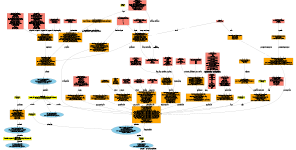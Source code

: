 // Copyright (c) 2019 Jeff Boody
//
// Permission is hereby granted, free of charge, to any person obtaining a
// copy of this software and associated documentation files (the "Software"),
// to deal in the Software without restriction, including without limitation
// the rights to use, copy, modify, merge, publish, distribute, sublicense,
// and/or sell copies of the Software, and to permit persons to whom the
// Software is furnished to do so, subject to the following conditions:
//
// The above copyright notice and this permission notice shall be included
// in all copies or substantial portions of the Software.
//
// THE SOFTWARE IS PROVIDED "AS IS", WITHOUT WARRANTY OF ANY KIND, EXPRESS OR
// IMPLIED, INCLUDING BUT NOT LIMITED TO THE WARRANTIES OF MERCHANTABILITY,
// FITNESS FOR A PARTICULAR PURPOSE AND NONINFRINGEMENT. IN NO EVENT SHALL THE
// AUTHORS OR COPYRIGHT HOLDERS BE LIABLE FOR ANY CLAIM, DAMAGES OR OTHER
// LIABILITY, WHETHER IN AN ACTION OF CONTRACT, TORT OR OTHERWISE, ARISING FROM,
// OUT OF OR IN CONNECTION WITH THE SOFTWARE OR THE USE OR OTHER DEALINGS IN
// THE SOFTWARE.

// sudo apt-get install graphviz
// dot -Tpdf graphics-pipelines.dot -o graphics-pipelines.pdf
// xdot ch7-graphics-pipelines.dot
digraph GRAPHICS_PIPELINES
{
	label="Chapter 7. Graphics Pipelines";
	fontsize=20;
	size="2,1";
	ratio=fill;

	// handles
	VkDevice         [shape=box, fillcolor=yellow, style=filled, label="VkDevice\nSee CH1"];
	VkImageView      [shape=box, fillcolor=yellow, style=filled, label="VkImageView\nSee CH2"];
	VkPipeline       [shape=box, fillcolor=yellow, style=filled, label="VkPipeline\nSee CH6"];
	VkPipelineCache  [shape=box, fillcolor=yellow, style=filled, label="VkPipelineCache\nSee CH6"];
	VkShaderModule   [shape=box, fillcolor=yellow, style=filled, label="VkShaderModule\nSee CH6"];
	VkPipelineLayout [shape=box, fillcolor=yellow, style=filled, label="VkPipelineLayout\nSee CH6"];
	VkRenderPass     [shape=box, fillcolor=yellow, style=filled, label="VkRenderPass\nA render pass describes how the collection of framebuffer attachments\nare used across the rendering subpasses."];
	VkFramebuffer    [shape=box, fillcolor=yellow, style=filled, label="VkFramebuffer\nFramebuffers represent a collection of specific image attachments that\na render pass uses."];

	// enums
	VkPrimitiveTopology      [shape=box, fillcolor=salmon, style=filled, label="VkPrimitiveTopology\n(VK_PRIMITIVE_TOPOLOGY_)\nPOINT_LIST\nLINE_LIST\nTRIANGLE_LIST\nLINE_STRIP\nTRIANGLE_STRIP\nTRIANGLE_FAN\nLINE_LIST_WITH_ADJACENCY\nTRIANGLE_LIST_WITH_ADJACENCY\nTRIANGLE_STRIP_WITH_ADJACENCY\nPATCH_LIST"];
	VkPolygonMode            [shape=box, fillcolor=salmon, style=filled, label="VkPolygonMode\n(VK_POLYGON_MODE_)\nFILL\nLINE\nPOINT"];
	VkCullModeFlags          [shape=box, fillcolor=salmon, style=filled, label="VkCullModeFlags\n(VK_CULL_MODE_)\nFRONT_BIT\nBACK_BIT\nFRONT_AND_BACK"];
	VkFrontFace              [shape=box, fillcolor=salmon, style=filled, label="VkFrontFace\n(VK_FRONT_FACE_)\nCOUNTER_CLOCKWISE\nCLOCKWISE"];
	VkColorComponentFlagBits [shape=box, fillcolor=salmon, style=filled, label="VkColorComponentFlagBits\n(VK_COLOR_COMPONENT_)\nR_BIT\nG_BIT\nB_BIT\nA_BIT"];
	VkDynamicState           [shape=box, fillcolor=salmon, style=filled, label="VkDynamicState\n(VK_DYNAMIC_STATE_)\nVIEWPORT\nSCISSOR\nLINE_WIDTH\nDEPTH_BIAS\nBLEND_CONSTANTS\nDEPTH_BOUNDS\nSTENCIL_COMPARE_MASK\nSTENCIL_WRITE_MASK\nSTENCIL_REFERENCE"];
	VkImageLayout            [shape=box, fillcolor=salmon, style=filled, label="VkImageLayout\n(VK_IMAGE_LAYOUT_)\nUNDEFINED\nGENERAL\nCOLOR_ATTACHMENT\nDEPTH_STENCIL_ATTACHMENT_OPTIMAL\nDEPTH_STENCIL_READ_ONLY_OPTIMAL\nSHADER_READ_ONLY_OPTIMAL\nTRANSFER_SRC_OPTIMAL\nTRANSFER_DST_OPTIMAL\nPREINITIALIZED\nPRESENT_SRC_KHR"];
	VkPipelineBindPoint      [shape=box, fillcolor=salmon, style=filled, label="VkPipelineBindPoint\n(VK_PIPELINE_BIND_POINT_*)\nGRAPHICS\nCOMPUTE"];
	VkPipelineStageFlagBits  [shape=box, fillcolor=salmon, style=filled, label="VkPipelineStageFlagBits\n(VK_PIPELINE_STAGE_*_BIT)\nTOP_OF_PIPE\nDRAW_INDIRECT\nVERTEX_INPUT\nVERTEX_SHADER\nTESSELLATION_CONTROL_SHADER\nTESSELLATION_EVALUATION_SHADER\nGEOMETRY_SHADER\nFRAGMENT_SHADER\nEARLY_FRAGMENT_TESTS\nLATE_FRAGMENT_TESTS\nCOLOR_ATTACHMENT_OUTPUT\nCOMPUTE_SHADER\nTRANSFER\nBOTTOM_OF_PIPE\nHOST\nALL_GRAPHICS\nALL_COMMANDS"];
	VkAccessFlags            [shape=box, fillcolor=salmon, style=filled, label="VkAccessFlags\n(VK_ACCESS_*_BIT)\nINDIRECT_COMMAND_READ\nINDEX_READ\nVERTEX_ATTRIBUTE_READ\nUNIFORM_READ\nINPUT_ATTACHMENT_READ\nSHADER_READ\nSHADER_WRITE\nCOLOR_ATTACHMENT_READ\nCOLOR_ATTACHMENT_WRITE\nDEPTH_STENCIL_ATTACHMENT_READ\nDEPTH_STENCIL_ATTACHMENT_WRITE\nTRANSFER_READ\nTRANSFER_WRITE\nHOST_READ\nHOST_WRITE\nMEMORY_READ\nMEMORY_WRITE"];
	VkDependencyFlags        [shape=box, fillcolor=salmon, style=filled, label="VkDependencyFlags\n(VK_DEPENDENCY_*_BIT)\nBY_REGION\nDEVICE_GROUP\nVIEW_LOCAL"];
	VkFormat                 [shape=box, fillcolor=salmon, style=filled, label="VkFormat\n(too many to list)"];
	VkSampleCountFlagBits    [shape=box, fillcolor=salmon, style=filled, label="VkSampleCountFlagBits\n(VK_SAMPLE_COUNT_*_BIT)\n1\n2\n4\n8\n16\n32\n64"];
	VkAttachmentLoadOp       [shape=box, fillcolor=salmon, style=filled, label="VkAttachmentLoadOp\n(VK_ATTACHMENT_LOAD_OP_*)\nLOAD\nCLEAR\nDONT_CARE"];
	VkAttachmentStoreOp      [shape=box, fillcolor=salmon, style=filled, label="VkAttachmentStoreOp\n(VK_ATTACHMENT_STORE_OP_*)\nSTORE\nDONT_CARE"];
	VkCompareOp              [shape=box, fillcolor=salmon, style=filled, label="VkCompareOp\nVK_COMPARE_OP_*\nNEVER\nLESS\nEQUAL\nLESS_OR_EQUAL\nGREATER\nNOT_EQUAL\nGREATER_OR_EQUAL\nALWAYS"];
	VkStencilOp              [shape=box, fillcolor=salmon, style=filled, label="VkStencilOp\nVK_STENCIL_OP_*\nZERO\nREPLACE\nINCREMENT_AND_CLAMP\nDECREMENT_AND_CLAMP\nINVERT\nINCREMENT_AND_WRAP\nDECREMENT_AND_WRAP"];
	VkBlendFactor            [shape=box, fillcolor=salmon, style=filled, label="VkBlendFactor\nVK_BLEND_FACTOR_*\nZERO\nONE\nSRC_COLOR\nONE_MINUS_SRC_COLOR\nDST_COLOR\nONE_MINUS_DST_COLOR\nSRC_ALPHA\nONE_MINUS_SRC_ALPHA\nDST_ALPHA\nONE_MINUS_DST_ALPHA\nCONSTANT_COLOR\nONE_MINUS_CONSTANT_COLOR\nCONSTANT_ALPHA\nONE_MINUS_CONSTANT_ALPHA\nSRC_ALPHA_SATURATE\nSRC1_COLOR\nONE_MINUS_SRC1_COLOR\nSRC1_ALPHA\nONE_MINUS_SRC1_ALPHA"];
	VkBlendOp                [shape=box, fillcolor=salmon, style=filled, label="VkBlendOp\nVK_BLEND_OP_*\nADD\nSUBTRACT\nREVERSE_SUBTRACT\nMIN\nMAX"];
	VkLogicOp                [shape=box, fillcolor=salmon, style=filled, label="VkLogicOp\nVK_LOGIC_OP_*\nCLEAR\nAND\nAND_REVERSE\nCOPY\nAND_INVERTED\nNO_OP\nXOR\nOR\nNOR\nEQUIVALENT\nINVERT\nOR_REVERSE\nCOPY_INVERTED\nOR_INVERTED\nNAND\nSET"];
	VkShaderStageFlagBits    [shape=box, fillcolor=salmon, style=filled, label="VkShaderStageFlagBits\n(VK_SHADER_STAGE_*)\nVERTEX_BIT\nTESSELLATION_CONTROL_BIT\nTESSELLATION_EVALUATION_BIT\nGEOMETRY_BIT\nFRAGMENT_BIT\nCOMPUTE_BIT\nALL_GRAPHICS\nALL"];
	VkVertexInputRate        [shape=box, fillcolor=salmon, style=filled, label="VkVertexInputRate\nVK_VERTEX_IMPUT_RATE_*\nVERTEX\nINSTANCE"];

	// structures
	VkRenderPassCreateInfo                 [shape=box, fillcolor=orange, style=filled, label="VkRenderPassCreateInfo\nVkStructureType sType;\nconst void* pNext;\nVkRenderPassCreateFlags flags;\nuint32_t attachmentCount;\nconst VkAttachmentDescription* pAttachments;\nuint32_t subpassCount;\nconst VkSubpassDescription* pSubpasses;\nuint32_t dependencyCount;\nconst VkSubpassDependency* pDependencies;"];
	VkAttachmentDescription                [shape=box, fillcolor=orange, style=filled, label="VkAttachmentDescription\nVkAttachmentDescriptionFlags flags;\nVkFormat format;\nVkSampleCountFlagBits samples;\nVkAttachmentLoadOp loadOp;\nVkAttachmentStoreOp storeOp;\nVkAttachmentLoadOp stencilLoadOp;\nVkAttachmentStoreOp stencilStoreOp;\nVkImageLayout initialLayout;\nVkImageLayout finalLayout;"];
	VkSubpassDescription                   [shape=box, fillcolor=orange, style=filled, label="VkSubpassDescription\nVkSubpassDescriptionFlags flags;\nVkPipelineBindPoint pipelineBindPoint;\nuint32_t inputAttachmentCount;\nconst VkAttachmentReference* pInputAttachments;\nuint32_t colorAttachmentCount;\nconst VkAttachmentReference* pColorAttachments;\nconst VkAttachmentReference* pResolveAttachments;\nconst VkAttachmentReference* pDepthStencilAttachment;\nuint32_t preserveAttachmentCount;\nconst uint32_t* pPreserveAttachments;"];
	VkAttachmentReference                  [shape=box, fillcolor=orange, style=filled, label="VkAttachmentReference\nuint32_t attachment; (index into VkRenderPassCreateInfo.pAttachments)\nVkImageLayout layout;"];
	VkSubpassDependency                    [shape=box, fillcolor=orange, style=filled, label="VkSubpassDependency\nuint32_t srcSubpass;\nuint32_t dstSubpass;\nVkPipelineStageFlags srcStageMask;\nVkPipelineStageFlags dstStageMask;\nVkAccessFlags srcAccessMask;\nVkAccessFlags dstAccessMask;\nVkDependencyFlags dependencyFlags;"];
	VkFramebufferCreateInfo                [shape=box, fillcolor=orange, style=filled, label="VkFramebufferCreateInfo\nsType\nVkStructureType sType;\nconst void* pNext;\nVkFramebufferCreateFlags flags;\nVkRenderPass renderPass;\nuint32_t attachmentCount;\nconst VkImageView* pAttachments;\nuint32_t width;\nuint32_t height;\nuint32_t layers;"];
	VkGraphicsPipelineCreateInfo           [shape=box, fillcolor=orange, style=filled, label="VkGraphicsPipelineCreateInfo\nVkStructureType sType;\nconst void* pNext;\nVkPipelineCreateFlags flags;\nuint32_t stageCount;\nconst VkPipelineShaderStageCreateInfo* pStages;\nconst VkPipelineVertexInputStateCreateInfo* pVertexInputState;\nconst VkPipelineInputAssemblyStateCreateInfo* pInputAssemblyState;\nconst VkPipelineTessellationStateCreateInfo* pTessellationState;\nconst VkPipelineViewportStateCreateInfo* pViewportState;\nconst VkPipelineRasterizationStateCreateInfo* pRasterizationState;\nconst VkPipelineMultisampleStateCreateInfo* pMultisampleState;\nconst VkPipelineDepthStencilStateCreateInfo* pDepthStencilState;\nconst VkPipelineColorBlendStateCreateInfo* pColorBlendState;\nconst VkPipelineDynamicStateCreateInfo* pDynamicState;\nVkPipelineLayout layout;\nVkRenderPass renderPass;\nuint32_t subpass;\nVkPipeline basePipelineHandle;\nint32_t basePipelineIndex;"];
	VkPipelineShaderStageCreateInfo        [shape=box, fillcolor=orange, style=filled, label="VkPipelineShaderStageCreateInfo\nVkStructureType sType;\nconst void* pNext;\nVkPipelineShaderStageCreateFlags flags;\nVkShaderStageFlagBits stage;\nVkShaderModule module;\nconst char* pName;\nconst VkSpecializationInfo* pSpecializationInfo;"];
	VkPipelineVertexInputStateCreateInfo   [shape=box, fillcolor=orange, style=filled, label="VkPipelineVertexInputStateCreateInfo\nVkStructureType sType;\nconst void* pNext;\nVkPipelineVertexInputStateCreateFlags flags;\nuint32_t vertexBindingDescriptionCount;\nconst VkVertexInputBindingDescription* pVertexBindingDescriptions;\nuint32_t vertexAttributeDescriptionCount;\nconst VkVertexInputAttributeDescription* pVertexAttributeDescriptions;"];
	VkVertexInputBindingDescription        [shape=box, fillcolor=orange, style=filled, label="VkVertexInputBindingDescription\nuint32_t binding;\nuint32_t stride;\nVkVertexInputRate inputRate;"];
	VkVertexInputAttributeDescription      [shape=box, fillcolor=orange, style=filled, label="VkVertexInputAttributeDescription\nuint32_t location;\nuint32_t binding;\nVkFormat format;\nuint32_t offset;"];
	VkPipelineInputAssemblyStateCreateInfo [shape=box, fillcolor=orange, style=filled, label="VkPipelineInputAssemblyStateCreateInfo\nVkStructureType sType;\nconst void* pNext;\nVkPipelineInputAssemblyStateCreateFlags flags;\nVkPrimitiveTopology topology;\nVkBool32 primitiveRestartEnable;"];
	VkPipelineTessellationStateCreateInfo  [shape=box, fillcolor=orange, style=filled, label="VkPipelineTessellationStateCreateInfo\nVkStructureType sType;\nconst void* pNext;\nVkPipelineTessellationStateCreateFlags flags;\nuint32_t patchControlPoints;"];
	VkPipelineViewportStateCreateInfo      [shape=box, fillcolor=orange, style=filled, label="VkPipelineViewportStateCreateInfo\nVkStructureType sType;\nconst void* pNext;\nVkPipelineViewportStateCreateFlags flags;\nuint32_t viewportCount;\nconst VkViewport* pViewports;\nuint32_t scissorCount;\nconst VkRect2D* pScissors;"];
	VkViewport                             [shape=box, fillcolor=orange, style=filled, label="VkViewport\nfloat x;\nfloat y;\nfloat width;\nfloat height;\nfloat minDepth;\nfloat maxDepth;"];
	VkRect2D                               [shape=box, fillcolor=orange, style=filled, label="VkRect2D\nVkOffset2D offset;\nVkExtent2D extent;"];
	VkPipelineRasterizationStateCreateInfo [shape=box, fillcolor=orange, style=filled, label="VkPipelineRasterizationStateCreateInfo\nVkStructureType sType;\nconst void* pNext;\nVkPipelineRasterizationStateCreateFlags flags;\nVkBool32 depthClampEnable;\nVkBool32 rasterizerDiscardEnable;\nVkPolygonMode polygonMode;\nVkCullModeFlags cullMode;\nVkFrontFace frontFace;\nVkBool32 depthBiasEnable;\nfloat depthBiasConstantFactor;\nfloat depthBiasClamp;\nfloat depthBiasSlopeFactor;\nfloat lineWidth;"];
	VkPipelineMultisampleStateCreateInfo   [shape=box, fillcolor=orange, style=filled, label="VkPipelineMultisampleStateCreateInfo\nVkStructureType sType;\nconst void* pNext;\nVkPipelineMultisampleStateCreateFlags flags;\nVkSampleCountFlagBits rasterizationSamples;\nVkBool32 sampleShadingEnable;\nfloat minSampleShading;\nconst VkSampleMask(uint32_t)* pSampleMask;\nVkBool32 alphaToCoverageEnable;\nVkBool32 alphaToOneEnable;"];
	VkPipelineDepthStencilStateCreateInfo  [shape=box, fillcolor=orange, style=filled, label="VkPipelineDepthStencilStateCreateInfo\nVkStructureType sType;\nconst void* pNext;\nVkPipelineDepthStencilStateCreateFlags flags;\nVkBool32 depthTestEnable;\nVkBool32 depthWriteEnable;\nVkCompareOp depthCompareOp;\nVkBool32 depthBoundsTestEnable;\nVkBool32 stencilTestEnable;\nVkStencilOpState front;\nVkStencilOpState back;\nfloat minDepthBounds;\nfloat maxDepthBounds;"];
	VkPipelineColorBlendStateCreateInfo    [shape=box, fillcolor=orange, style=filled, label="VkPipelineColorBlendStateCreateInfo\nVkStructureType sType;\nconst void* pNext;\nVkPipelineColorBlendStateCreateFlags flags;\nVkBool32 logicOpEnable;\nVkLogicOp logicOp;\nuint32_t attachmentCount;\nconst VkPipelineColorBlendAttachmentState* pAttachments;\nfloat blendConstants[4];"];
	VkPipelineColorBlendAttachmentState    [shape=box, fillcolor=orange, style=filled, label="VkPipelineColorBlendAttachmentState\nVkBool32 blendEnable;\nVkBlendFactor srcColorBlendFactor;\nVkBlendFactor dstColorBlendFactor;\nVkBlendOp colorBlendOp;\nVkBlendFactor srcAlphaBlendFactor;\nVkBlendFactor dstAlphaBlendFactor;\nVkBlendOp alphaBlendOp;\nVkColorComponentFlags colorWriteMask;"];
	VkPipelineDynamicStateCreateInfo       [shape=box, fillcolor=orange, style=filled, label="VkPipelineDynamicStateCreateInfo\nVkStructureType sType;\nconst void* pNext;\nVkPipelineDynamicStateCreateFlags flags;\nuint32_t dynamicStateCount;\nconst VkDynamicState* pDynamicStates;"];
	VkStencilOpState                       [shape=box, fillcolor=orange, style=filled, label="VkStencilOpState\nVkStencilOp failOp;\nVkStencilOp passOp;\nVkStencilOp depthFailOp;\nVkCompareOp compareOp;\nuint32_t compareMask;\nuint32_t writeMask;\nuint32_t reference;"];
	VkSpecializationInfo                   [shape=box, fillcolor=orange, style=filled, label="VkSpecializationInfo\nuint32_t mapEntryCount;\nconst VkSpecializationMapEntry* pMapEntries;\nsize_t dataSize;\nconst void* pData;"];
	VkSpecializationMapEntry               [shape=box, fillcolor=orange, style=filled, label="VkSpecializationMapEntry\nuint32_t constantID;\nuint32_t offset;\nsize_t size;"];

	// functions
	vkCreateRenderPass        [fillcolor=skyblue, style=filled, label="VkResult vkCreateRenderPass(\nVkDevice device,\nconst VkRenderPassCreateInfo* pCreateInfo,\nconst VkAllocationCallbacks* pAllocator,\nVkRenderPass* pRenderPass);"];
	vkDestroyRenderPass       [fillcolor=skyblue, style=filled, label="void vkDestroyRenderPass(\nVkDevice device,\nVkRenderPass renderPass,\nconst VkAllocationCallbacks* pAllocator);"];
	vkCreateFramebuffer       [fillcolor=skyblue, style=filled, label="VkResult vkCreateFramebuffer(\nVkDevice device,\nconst VkFramebufferCreateInfo* pCreateInfo,\nconst VkAllocationCallbacks* pAllocator,\nVkFramebuffer* pFramebuffer);"];
	vkDestroyFramebuffer      [fillcolor=skyblue, style=filled, label="void vkDestroyFramebuffer(\nVkDevice device,\nVkFramebuffer framebuffer,\nconst VkAllocationCallbacks* pAllocator);"];
	vkCreateGraphicsPipelines [fillcolor=skyblue, style=filled, label="VkResult vkCreateGraphicsPipelines(\nVkDevice device,\nVkPipelineCache pipelineCache,\nuint32_t createInfoCount,\nconst VkGraphicsPipelineCreateInfo* pCreateInfos,\nconst VkAllocationCallbacks* pAllocator,\nVkPipeline* pPipelines);"];
	vkDestroyPipeline         [fillcolor=skyblue, style=filled, label="void vkDestroyPipeline(\nVkDevice device,\nVkPipeline pipeline,\nconst VkAllocationCallbacks* pAllocator);"];

	// parameters
	vkCreateRenderPass                     -> VkRenderPass                           [label="pRenderPass"];
	VkRenderPassCreateInfo                 -> vkCreateRenderPass                     [label="pCreateInfo"];
	VkRenderPass                           -> vkDestroyRenderPass                    [label="renderPass"];
	VkRenderPass                           -> VkFramebufferCreateInfo                [label="renderPass"];
	VkRenderPass                           -> VkGraphicsPipelineCreateInfo           [label="renderPass"];
	VkFramebufferCreateInfo                -> vkCreateFramebuffer                    [label="pCreateInfo"];
	vkCreateFramebuffer                    -> VkFramebuffer                          [label="pFramebuffer"];
	VkFramebuffer                          -> vkDestroyFramebuffer                   [label="framebuffer"];
	VkGraphicsPipelineCreateInfo           -> vkCreateGraphicsPipelines              [label="pCreateInfos"];
	vkCreateGraphicsPipelines              -> VkPipeline                             [label="pPipelines"];
	VkPipelineCache                        -> vkCreateGraphicsPipelines              [label="pipelineCache"];
	VkPipelineShaderStageCreateInfo        -> VkGraphicsPipelineCreateInfo           [label="pStages"];
	VkPipelineVertexInputStateCreateInfo   -> VkGraphicsPipelineCreateInfo           [label="pVertexInputState"];
	VkVertexInputBindingDescription        -> VkPipelineVertexInputStateCreateInfo   [label="pVertexBindingDescriptions"];
	VkVertexInputAttributeDescription      -> VkPipelineVertexInputStateCreateInfo   [label="pVertexAttributeDescriptions"];
	VkPipelineInputAssemblyStateCreateInfo -> VkGraphicsPipelineCreateInfo           [label="pInputAssemblyState"];
	VkPrimitiveTopology                    -> VkPipelineInputAssemblyStateCreateInfo [label="topology"];
	VkPipelineTessellationStateCreateInfo  -> VkGraphicsPipelineCreateInfo           [label="pTesselationState"];
	VkPipelineViewportStateCreateInfo      -> VkGraphicsPipelineCreateInfo           [label="pViewportState"];
	VkViewport                             -> VkPipelineViewportStateCreateInfo      [label="pViewports"];
	VkRect2D                               -> VkPipelineViewportStateCreateInfo      [label="pScissors"];
	VkPipelineRasterizationStateCreateInfo -> VkGraphicsPipelineCreateInfo           [label="pRasterizationState"];
	VkPolygonMode                          -> VkPipelineRasterizationStateCreateInfo [label="polygonMode"];
	VkCullModeFlags                        -> VkPipelineRasterizationStateCreateInfo [label="cullMode"];
	VkFrontFace                            -> VkPipelineRasterizationStateCreateInfo [label="frontFace"];
	VkPipelineMultisampleStateCreateInfo   -> VkGraphicsPipelineCreateInfo           [label="pMultisampleState"];
	VkPipelineDepthStencilStateCreateInfo  -> VkGraphicsPipelineCreateInfo           [label="pDepthStencilState"];
	VkPipelineColorBlendStateCreateInfo    -> VkGraphicsPipelineCreateInfo           [label="pColorBlendState"];
	VkPipelineColorBlendAttachmentState    -> VkPipelineColorBlendStateCreateInfo    [label="pAttachments"];
	VkColorComponentFlagBits               -> VkPipelineColorBlendAttachmentState    [label="colorWriteMask"];
	VkPipelineDynamicStateCreateInfo       -> VkGraphicsPipelineCreateInfo           [label="pDynamicState"];
	VkDynamicState                         -> VkPipelineDynamicStateCreateInfo       [label="pDynamicStates"];
	VkPipeline                             -> vkDestroyPipeline                      [label="pipeline"];
	VkImageView                            -> VkFramebufferCreateInfo                [label="pAttachments"];
	VkAttachmentDescription                -> VkRenderPassCreateInfo                 [label="pAttachments"];
	VkSubpassDescription                   -> VkRenderPassCreateInfo                 [label="pSubpasses"];
	VkAttachmentReference                  -> VkSubpassDescription                   [label="pInputAttachments, pColorAttachments,\npResolveAttachments, pDepthStencilAttachment"]
	VkSubpassDependency                    -> VkRenderPassCreateInfo                 [label="pDependencies"];
	VkImageLayout                          -> VkAttachmentDescription                [label="initialLayout, finalLayout"];
	VkImageLayout                          -> VkAttachmentReference                  [label="layout"];
	VkPipelineBindPoint                    -> VkSubpassDescription                   [label="pipelineBindPoint"];
	VkPipelineStageFlagBits                -> VkSubpassDependency                    [label="srcStageMask, dstStageMask"];
	VkAccessFlags                          -> VkSubpassDependency                    [label="srcAccessMask, dstAccessMask"];
	VkDependencyFlags                      -> VkSubpassDependency                    [label="dependencyFlags"];
	VkFormat                               -> VkAttachmentDescription                [label="format"];
	VkFormat                               -> VkVertexInputAttributeDescription      [label="format"];
	VkSampleCountFlagBits                  -> VkAttachmentDescription                [label="samples"];
	VkSampleCountFlagBits                  -> VkPipelineMultisampleStateCreateInfo   [label="rasterizationSamples"];
	VkAttachmentLoadOp                     -> VkAttachmentDescription                [label="loadOp, stencilLoadOp"];
	VkAttachmentStoreOp                    -> VkAttachmentDescription                [label="storeOp, stencilStoreOp"];
	VkCompareOp                            -> VkPipelineDepthStencilStateCreateInfo  [label="depthCompareOp"];
	VkCompareOp                            -> VkStencilOpState                       [label="compareOp"];
	VkStencilOpState                       -> VkPipelineDepthStencilStateCreateInfo  [label="front, back"];
	VkStencilOp                            -> VkStencilOpState                       [label="failOp, passOp, depthFailOp"];
	VkBlendFactor                          -> VkPipelineColorBlendAttachmentState    [label="srcColorBlendFactor, dstColorBlendFactor,\nsrcAlphaBlendFactor, dstAlphaBlendFactor"];
	VkBlendOp                              -> VkPipelineColorBlendAttachmentState    [label="colorBlendOp, alphaBlendOp"];
	VkLogicOp                              -> VkPipelineColorBlendStateCreateInfo    [label="logicOp"];
	VkShaderModule                         -> VkPipelineShaderStageCreateInfo        [label="module"];
	VkShaderStageFlagBits                  -> VkPipelineShaderStageCreateInfo        [label="stage"];
	VkSpecializationInfo                   -> VkPipelineShaderStageCreateInfo        [label="pSpecializationInfo"];
	VkPipelineLayout                       -> VkGraphicsPipelineCreateInfo           [label="layout"];
	VkPipeline                             -> VkGraphicsPipelineCreateInfo           [label="basePipelineHandle"];
	VkVertexInputRate                      -> VkVertexInputBindingDescription        [label="inputRate"];
	VkSpecializationMapEntry               -> VkSpecializationInfo                   [label="pMapEntries"];
	VkAttachmentDescription                -> VkAttachmentLoadOp                     [label="loadOp\nstencilLoadOp"];
}
